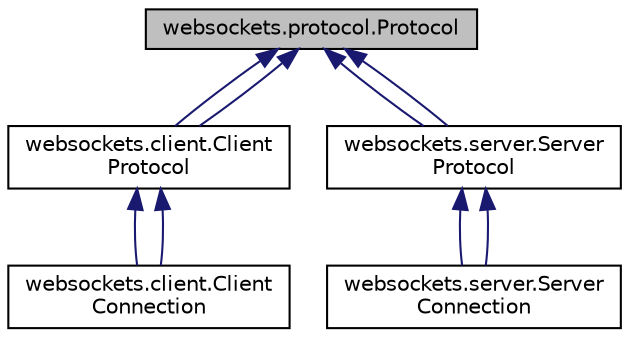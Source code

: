 digraph "websockets.protocol.Protocol"
{
 // LATEX_PDF_SIZE
  edge [fontname="Helvetica",fontsize="10",labelfontname="Helvetica",labelfontsize="10"];
  node [fontname="Helvetica",fontsize="10",shape=record];
  Node1 [label="websockets.protocol.Protocol",height=0.2,width=0.4,color="black", fillcolor="grey75", style="filled", fontcolor="black",tooltip=" "];
  Node1 -> Node2 [dir="back",color="midnightblue",fontsize="10",style="solid",fontname="Helvetica"];
  Node2 [label="websockets.client.Client\lProtocol",height=0.2,width=0.4,color="black", fillcolor="white", style="filled",URL="$classwebsockets_1_1client_1_1ClientProtocol.html",tooltip=" "];
  Node2 -> Node3 [dir="back",color="midnightblue",fontsize="10",style="solid",fontname="Helvetica"];
  Node3 [label="websockets.client.Client\lConnection",height=0.2,width=0.4,color="black", fillcolor="white", style="filled",URL="$classwebsockets_1_1client_1_1ClientConnection.html",tooltip=" "];
  Node2 -> Node3 [dir="back",color="midnightblue",fontsize="10",style="solid",fontname="Helvetica"];
  Node1 -> Node2 [dir="back",color="midnightblue",fontsize="10",style="solid",fontname="Helvetica"];
  Node1 -> Node4 [dir="back",color="midnightblue",fontsize="10",style="solid",fontname="Helvetica"];
  Node4 [label="websockets.server.Server\lProtocol",height=0.2,width=0.4,color="black", fillcolor="white", style="filled",URL="$classwebsockets_1_1server_1_1ServerProtocol.html",tooltip=" "];
  Node4 -> Node5 [dir="back",color="midnightblue",fontsize="10",style="solid",fontname="Helvetica"];
  Node5 [label="websockets.server.Server\lConnection",height=0.2,width=0.4,color="black", fillcolor="white", style="filled",URL="$classwebsockets_1_1server_1_1ServerConnection.html",tooltip=" "];
  Node4 -> Node5 [dir="back",color="midnightblue",fontsize="10",style="solid",fontname="Helvetica"];
  Node1 -> Node4 [dir="back",color="midnightblue",fontsize="10",style="solid",fontname="Helvetica"];
}
